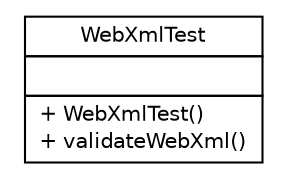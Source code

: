 #!/usr/local/bin/dot
#
# Class diagram 
# Generated by UMLGraph version R5_6-24-gf6e263 (http://www.umlgraph.org/)
#

digraph G {
	edge [fontname="Helvetica",fontsize=10,labelfontname="Helvetica",labelfontsize=10];
	node [fontname="Helvetica",fontsize=10,shape=plaintext];
	nodesep=0.25;
	ranksep=0.5;
	// nl.b3p.brmo.service.WebXmlTest
	c31 [label=<<table title="nl.b3p.brmo.service.WebXmlTest" border="0" cellborder="1" cellspacing="0" cellpadding="2" port="p" href="./WebXmlTest.html">
		<tr><td><table border="0" cellspacing="0" cellpadding="1">
<tr><td align="center" balign="center"> WebXmlTest </td></tr>
		</table></td></tr>
		<tr><td><table border="0" cellspacing="0" cellpadding="1">
<tr><td align="left" balign="left">  </td></tr>
		</table></td></tr>
		<tr><td><table border="0" cellspacing="0" cellpadding="1">
<tr><td align="left" balign="left"> + WebXmlTest() </td></tr>
<tr><td align="left" balign="left"> + validateWebXml() </td></tr>
		</table></td></tr>
		</table>>, URL="./WebXmlTest.html", fontname="Helvetica", fontcolor="black", fontsize=10.0];
}

